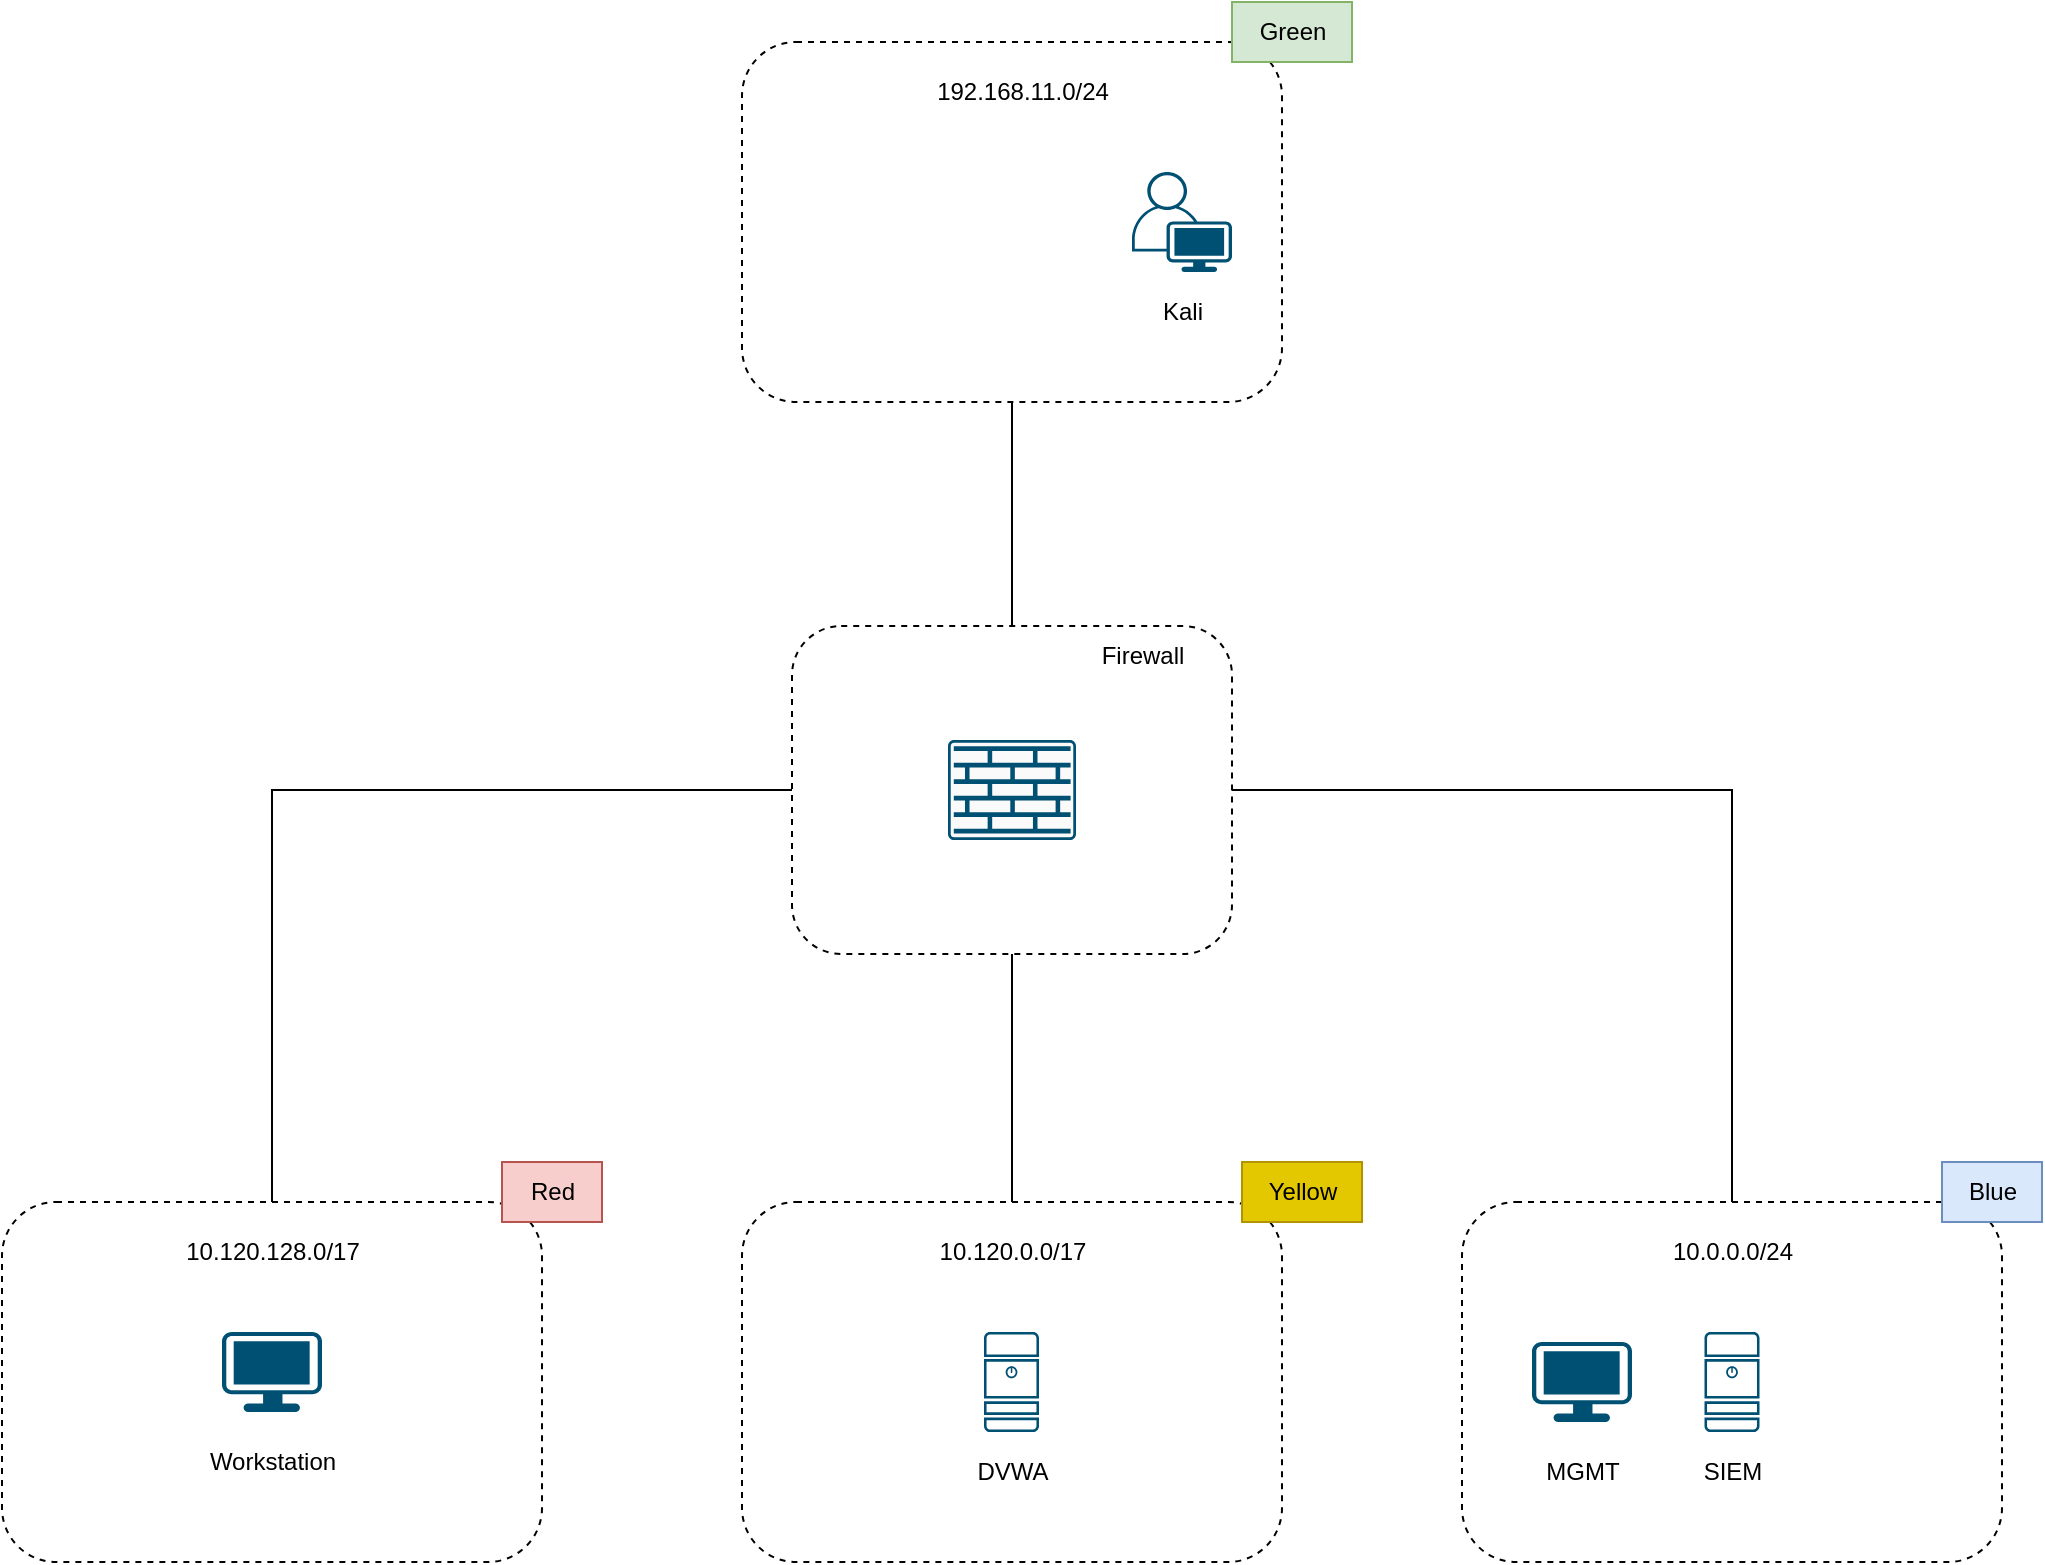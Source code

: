 <mxfile version="26.2.12">
  <diagram name="Page-1" id="DmIiMUjMYTeerIOW2OFK">
    <mxGraphModel dx="1748" dy="1288" grid="1" gridSize="10" guides="1" tooltips="1" connect="1" arrows="1" fold="1" page="1" pageScale="1" pageWidth="1169" pageHeight="827" math="0" shadow="0">
      <root>
        <mxCell id="0" />
        <mxCell id="1" parent="0" />
        <mxCell id="C_nhnDy0twJslocqPPey-3" value="" style="sketch=0;points=[[0.015,0.015,0],[0.985,0.015,0],[0.985,0.985,0],[0.015,0.985,0],[0.25,0,0],[0.5,0,0],[0.75,0,0],[1,0.25,0],[1,0.5,0],[1,0.75,0],[0.75,1,0],[0.5,1,0],[0.25,1,0],[0,0.75,0],[0,0.5,0],[0,0.25,0]];verticalLabelPosition=bottom;html=1;verticalAlign=top;aspect=fixed;align=center;pointerEvents=1;shape=mxgraph.cisco19.rect;prIcon=firewall;fillColor=#FAFAFA;strokeColor=#005073;" vertex="1" parent="1">
          <mxGeometry x="553" y="389" width="64" height="50" as="geometry" />
        </mxCell>
        <mxCell id="C_nhnDy0twJslocqPPey-10" style="edgeStyle=orthogonalEdgeStyle;rounded=0;orthogonalLoop=1;jettySize=auto;html=1;exitX=0.5;exitY=1;exitDx=0;exitDy=0;endArrow=none;startFill=0;" edge="1" parent="1" source="C_nhnDy0twJslocqPPey-4" target="C_nhnDy0twJslocqPPey-8">
          <mxGeometry relative="1" as="geometry" />
        </mxCell>
        <mxCell id="C_nhnDy0twJslocqPPey-4" value="" style="rounded=1;whiteSpace=wrap;html=1;fillColor=none;dashed=1;" vertex="1" parent="1">
          <mxGeometry x="450" y="40" width="270" height="180" as="geometry" />
        </mxCell>
        <mxCell id="C_nhnDy0twJslocqPPey-5" value="" style="rounded=1;whiteSpace=wrap;html=1;fillColor=none;dashed=1;" vertex="1" parent="1">
          <mxGeometry x="80" y="620" width="270" height="180" as="geometry" />
        </mxCell>
        <mxCell id="C_nhnDy0twJslocqPPey-6" value="" style="rounded=1;whiteSpace=wrap;html=1;fillColor=none;dashed=1;glass=0;" vertex="1" parent="1">
          <mxGeometry x="810" y="620" width="270" height="180" as="geometry" />
        </mxCell>
        <mxCell id="C_nhnDy0twJslocqPPey-7" value="" style="rounded=1;whiteSpace=wrap;html=1;fillColor=none;dashed=1;" vertex="1" parent="1">
          <mxGeometry x="450" y="620" width="270" height="180" as="geometry" />
        </mxCell>
        <mxCell id="C_nhnDy0twJslocqPPey-11" style="edgeStyle=orthogonalEdgeStyle;rounded=0;orthogonalLoop=1;jettySize=auto;html=1;exitX=1;exitY=0.5;exitDx=0;exitDy=0;entryX=0.5;entryY=0;entryDx=0;entryDy=0;endArrow=none;startFill=0;" edge="1" parent="1" source="C_nhnDy0twJslocqPPey-8" target="C_nhnDy0twJslocqPPey-6">
          <mxGeometry relative="1" as="geometry" />
        </mxCell>
        <mxCell id="C_nhnDy0twJslocqPPey-12" style="edgeStyle=orthogonalEdgeStyle;rounded=0;orthogonalLoop=1;jettySize=auto;html=1;exitX=0.5;exitY=1;exitDx=0;exitDy=0;entryX=0.5;entryY=0;entryDx=0;entryDy=0;endArrow=none;startFill=0;" edge="1" parent="1" source="C_nhnDy0twJslocqPPey-8" target="C_nhnDy0twJslocqPPey-7">
          <mxGeometry relative="1" as="geometry" />
        </mxCell>
        <mxCell id="C_nhnDy0twJslocqPPey-13" style="edgeStyle=orthogonalEdgeStyle;rounded=0;orthogonalLoop=1;jettySize=auto;html=1;exitX=0;exitY=0.5;exitDx=0;exitDy=0;entryX=0.5;entryY=0;entryDx=0;entryDy=0;endArrow=none;startFill=0;" edge="1" parent="1" source="C_nhnDy0twJslocqPPey-8" target="C_nhnDy0twJslocqPPey-5">
          <mxGeometry relative="1" as="geometry" />
        </mxCell>
        <mxCell id="C_nhnDy0twJslocqPPey-8" value="" style="rounded=1;whiteSpace=wrap;html=1;fillColor=none;dashed=1;" vertex="1" parent="1">
          <mxGeometry x="475" y="332" width="220" height="164" as="geometry" />
        </mxCell>
        <mxCell id="C_nhnDy0twJslocqPPey-14" value="" style="points=[[0.03,0.03,0],[0.5,0,0],[0.97,0.03,0],[1,0.4,0],[0.97,0.745,0],[0.5,1,0],[0.03,0.745,0],[0,0.4,0]];verticalLabelPosition=bottom;sketch=0;html=1;verticalAlign=top;aspect=fixed;align=center;pointerEvents=1;shape=mxgraph.cisco19.workstation;fillColor=#005073;strokeColor=none;" vertex="1" parent="1">
          <mxGeometry x="845" y="690" width="50" height="40" as="geometry" />
        </mxCell>
        <mxCell id="C_nhnDy0twJslocqPPey-15" value="" style="points=[[0.03,0.03,0],[0.5,0,0],[0.97,0.03,0],[1,0.4,0],[0.97,0.745,0],[0.5,1,0],[0.03,0.745,0],[0,0.4,0]];verticalLabelPosition=bottom;sketch=0;html=1;verticalAlign=top;aspect=fixed;align=center;pointerEvents=1;shape=mxgraph.cisco19.workstation;fillColor=#005073;strokeColor=none;" vertex="1" parent="1">
          <mxGeometry x="190" y="685" width="50" height="40" as="geometry" />
        </mxCell>
        <mxCell id="C_nhnDy0twJslocqPPey-16" value="" style="sketch=0;points=[[0.015,0.015,0],[0.985,0.015,0],[0.985,0.985,0],[0.015,0.985,0],[0.25,0,0],[0.5,0,0],[0.75,0,0],[1,0.25,0],[1,0.5,0],[1,0.75,0],[0.75,1,0],[0.5,1,0],[0.25,1,0],[0,0.75,0],[0,0.5,0],[0,0.25,0]];verticalLabelPosition=bottom;html=1;verticalAlign=top;aspect=fixed;align=center;pointerEvents=1;shape=mxgraph.cisco19.server;fillColor=#005073;strokeColor=none;" vertex="1" parent="1">
          <mxGeometry x="931.25" y="685" width="27.5" height="50" as="geometry" />
        </mxCell>
        <mxCell id="C_nhnDy0twJslocqPPey-17" value="&lt;div&gt;SIEM&lt;/div&gt;" style="text;html=1;align=center;verticalAlign=middle;resizable=0;points=[];autosize=1;strokeColor=none;fillColor=none;" vertex="1" parent="1">
          <mxGeometry x="920" y="740" width="50" height="30" as="geometry" />
        </mxCell>
        <mxCell id="C_nhnDy0twJslocqPPey-18" value="&lt;div&gt;MGMT&lt;/div&gt;" style="text;html=1;align=center;verticalAlign=middle;resizable=0;points=[];autosize=1;strokeColor=none;fillColor=none;" vertex="1" parent="1">
          <mxGeometry x="840" y="740" width="60" height="30" as="geometry" />
        </mxCell>
        <mxCell id="C_nhnDy0twJslocqPPey-19" value="&lt;div&gt;Workstation&lt;/div&gt;" style="text;html=1;align=center;verticalAlign=middle;resizable=0;points=[];autosize=1;strokeColor=none;fillColor=none;" vertex="1" parent="1">
          <mxGeometry x="170" y="735" width="90" height="30" as="geometry" />
        </mxCell>
        <mxCell id="C_nhnDy0twJslocqPPey-20" value="Firewall" style="text;html=1;align=center;verticalAlign=middle;resizable=0;points=[];autosize=1;strokeColor=none;fillColor=none;" vertex="1" parent="1">
          <mxGeometry x="620" y="332" width="60" height="30" as="geometry" />
        </mxCell>
        <mxCell id="C_nhnDy0twJslocqPPey-21" value="&lt;div&gt;Green&lt;/div&gt;" style="text;html=1;align=center;verticalAlign=middle;resizable=0;points=[];autosize=1;strokeColor=#82b366;fillColor=#d5e8d4;" vertex="1" parent="1">
          <mxGeometry x="695" y="20" width="60" height="30" as="geometry" />
        </mxCell>
        <mxCell id="C_nhnDy0twJslocqPPey-22" value="&lt;div&gt;Blue&lt;/div&gt;" style="text;html=1;align=center;verticalAlign=middle;resizable=0;points=[];autosize=1;strokeColor=#6c8ebf;fillColor=#dae8fc;" vertex="1" parent="1">
          <mxGeometry x="1050" y="600" width="50" height="30" as="geometry" />
        </mxCell>
        <mxCell id="C_nhnDy0twJslocqPPey-23" value="&lt;div&gt;Red&lt;/div&gt;" style="text;html=1;align=center;verticalAlign=middle;resizable=0;points=[];autosize=1;strokeColor=#b85450;fillColor=#f8cecc;" vertex="1" parent="1">
          <mxGeometry x="330" y="600" width="50" height="30" as="geometry" />
        </mxCell>
        <mxCell id="C_nhnDy0twJslocqPPey-24" value="Yellow" style="text;html=1;align=center;verticalAlign=middle;resizable=0;points=[];autosize=1;strokeColor=#B09500;fillColor=#e3c800;fontColor=#000000;" vertex="1" parent="1">
          <mxGeometry x="700" y="600" width="60" height="30" as="geometry" />
        </mxCell>
        <mxCell id="C_nhnDy0twJslocqPPey-25" value="" style="sketch=0;points=[[0.015,0.015,0],[0.985,0.015,0],[0.985,0.985,0],[0.015,0.985,0],[0.25,0,0],[0.5,0,0],[0.75,0,0],[1,0.25,0],[1,0.5,0],[1,0.75,0],[0.75,1,0],[0.5,1,0],[0.25,1,0],[0,0.75,0],[0,0.5,0],[0,0.25,0]];verticalLabelPosition=bottom;html=1;verticalAlign=top;aspect=fixed;align=center;pointerEvents=1;shape=mxgraph.cisco19.server;fillColor=#005073;strokeColor=none;" vertex="1" parent="1">
          <mxGeometry x="571" y="685" width="27.5" height="50" as="geometry" />
        </mxCell>
        <mxCell id="C_nhnDy0twJslocqPPey-26" value="" style="points=[[0.35,0,0],[0.98,0.51,0],[1,0.71,0],[0.67,1,0],[0,0.795,0],[0,0.65,0]];verticalLabelPosition=bottom;sketch=0;html=1;verticalAlign=top;aspect=fixed;align=center;pointerEvents=1;shape=mxgraph.cisco19.user;fillColor=#005073;strokeColor=none;" vertex="1" parent="1">
          <mxGeometry x="645" y="105" width="50" height="50" as="geometry" />
        </mxCell>
        <mxCell id="C_nhnDy0twJslocqPPey-27" value="Kali" style="text;html=1;align=center;verticalAlign=middle;resizable=0;points=[];autosize=1;strokeColor=none;fillColor=none;" vertex="1" parent="1">
          <mxGeometry x="650" y="160" width="40" height="30" as="geometry" />
        </mxCell>
        <mxCell id="C_nhnDy0twJslocqPPey-28" value="DVWA" style="text;html=1;align=center;verticalAlign=middle;resizable=0;points=[];autosize=1;strokeColor=none;fillColor=none;" vertex="1" parent="1">
          <mxGeometry x="555" y="740" width="60" height="30" as="geometry" />
        </mxCell>
        <mxCell id="C_nhnDy0twJslocqPPey-30" value="&lt;div&gt;192.168.11.0/24&lt;/div&gt;" style="text;html=1;align=center;verticalAlign=middle;resizable=0;points=[];autosize=1;strokeColor=none;fillColor=none;" vertex="1" parent="1">
          <mxGeometry x="535" y="50" width="110" height="30" as="geometry" />
        </mxCell>
        <mxCell id="C_nhnDy0twJslocqPPey-31" value="&lt;div&gt;10.0.0.0/24&lt;/div&gt;" style="text;html=1;align=center;verticalAlign=middle;resizable=0;points=[];autosize=1;strokeColor=none;fillColor=none;" vertex="1" parent="1">
          <mxGeometry x="905" y="630" width="80" height="30" as="geometry" />
        </mxCell>
        <mxCell id="C_nhnDy0twJslocqPPey-32" value="&lt;div&gt;10.120.0.0/17&lt;/div&gt;" style="text;html=1;align=center;verticalAlign=middle;resizable=0;points=[];autosize=1;strokeColor=none;fillColor=none;" vertex="1" parent="1">
          <mxGeometry x="535" y="630" width="100" height="30" as="geometry" />
        </mxCell>
        <mxCell id="C_nhnDy0twJslocqPPey-33" value="10.120.128.0/17" style="text;html=1;align=center;verticalAlign=middle;resizable=0;points=[];autosize=1;strokeColor=none;fillColor=none;" vertex="1" parent="1">
          <mxGeometry x="160" y="630" width="110" height="30" as="geometry" />
        </mxCell>
      </root>
    </mxGraphModel>
  </diagram>
</mxfile>
